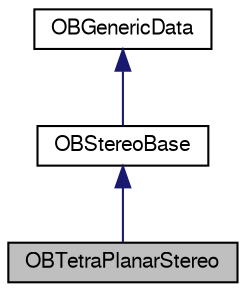 digraph G
{
  edge [fontname="FreeSans",fontsize="10",labelfontname="FreeSans",labelfontsize="10"];
  node [fontname="FreeSans",fontsize="10",shape=record];
  Node1 [label="OBTetraPlanarStereo",height=0.2,width=0.4,color="black", fillcolor="grey75", style="filled" fontcolor="black"];
  Node2 -> Node1 [dir=back,color="midnightblue",fontsize="10",style="solid",fontname="FreeSans"];
  Node2 [label="OBStereoBase",height=0.2,width=0.4,color="black", fillcolor="white", style="filled",URL="$classOpenBabel_1_1OBStereoBase.shtml",tooltip="Base class for all stereochemistry classes."];
  Node3 -> Node2 [dir=back,color="midnightblue",fontsize="10",style="solid",fontname="FreeSans"];
  Node3 [label="OBGenericData",height=0.2,width=0.4,color="black", fillcolor="white", style="filled",URL="$classOpenBabel_1_1OBGenericData.shtml",tooltip="Base class for generic data."];
}
